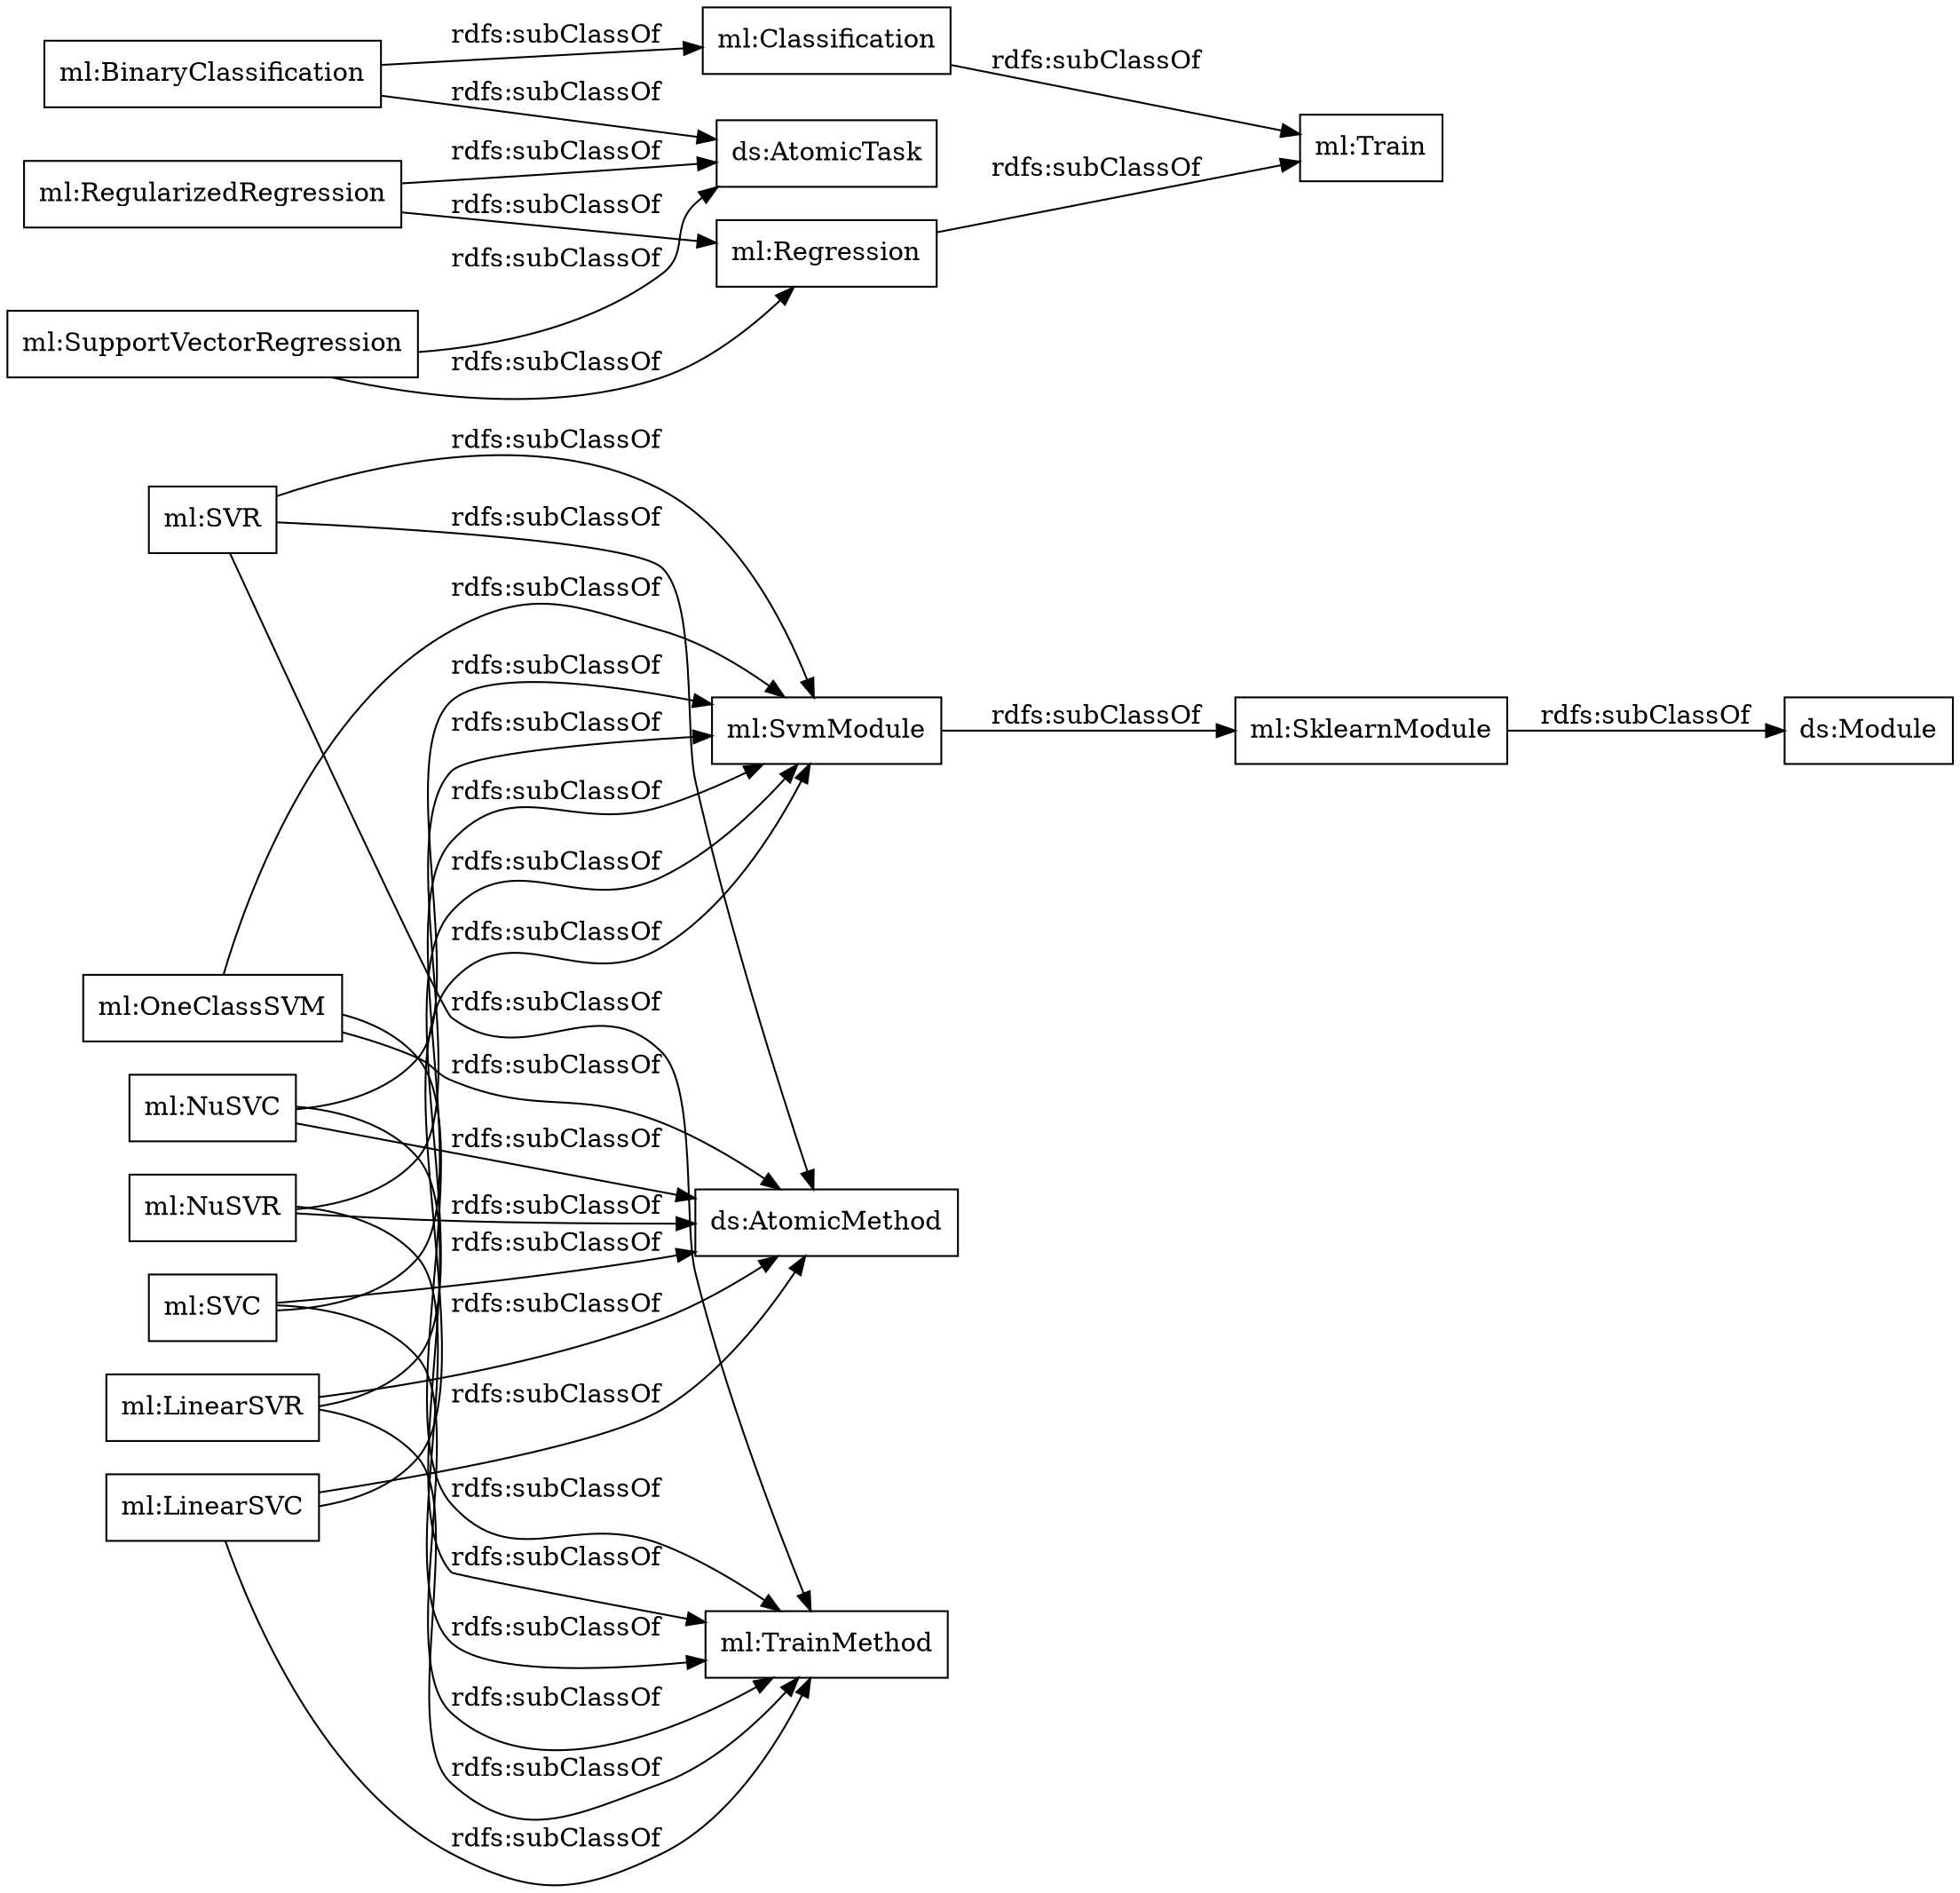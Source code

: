 digraph ar2dtool_diagram { 
rankdir=LR;
size="1000"
node [shape = rectangle, color="black"]; "ml:SVR" "ml:NuSVR" "ml:BinaryClassification" "ml:SupportVectorRegression" "ml:Classification" "ml:NuSVC" "ml:OneClassSVM" "ml:SVC" "ml:Train" "ml:SklearnModule" "ml:LinearSVR" "ml:SvmModule" "ml:Regression" "ml:LinearSVC" "ml:RegularizedRegression" ; /*classes style*/
	"ml:OneClassSVM" -> "ml:TrainMethod" [ label = "rdfs:subClassOf" ];
	"ml:OneClassSVM" -> "ml:SvmModule" [ label = "rdfs:subClassOf" ];
	"ml:OneClassSVM" -> "ds:AtomicMethod" [ label = "rdfs:subClassOf" ];
	"ml:SklearnModule" -> "ds:Module" [ label = "rdfs:subClassOf" ];
	"ml:Classification" -> "ml:Train" [ label = "rdfs:subClassOf" ];
	"ml:SVC" -> "ml:TrainMethod" [ label = "rdfs:subClassOf" ];
	"ml:SVC" -> "ml:SvmModule" [ label = "rdfs:subClassOf" ];
	"ml:SVC" -> "ds:AtomicMethod" [ label = "rdfs:subClassOf" ];
	"ml:RegularizedRegression" -> "ml:Regression" [ label = "rdfs:subClassOf" ];
	"ml:RegularizedRegression" -> "ds:AtomicTask" [ label = "rdfs:subClassOf" ];
	"ml:SVR" -> "ml:TrainMethod" [ label = "rdfs:subClassOf" ];
	"ml:SVR" -> "ml:SvmModule" [ label = "rdfs:subClassOf" ];
	"ml:SVR" -> "ds:AtomicMethod" [ label = "rdfs:subClassOf" ];
	"ml:NuSVC" -> "ml:TrainMethod" [ label = "rdfs:subClassOf" ];
	"ml:NuSVC" -> "ml:SvmModule" [ label = "rdfs:subClassOf" ];
	"ml:NuSVC" -> "ds:AtomicMethod" [ label = "rdfs:subClassOf" ];
	"ml:BinaryClassification" -> "ml:Classification" [ label = "rdfs:subClassOf" ];
	"ml:BinaryClassification" -> "ds:AtomicTask" [ label = "rdfs:subClassOf" ];
	"ml:NuSVR" -> "ml:TrainMethod" [ label = "rdfs:subClassOf" ];
	"ml:NuSVR" -> "ml:SvmModule" [ label = "rdfs:subClassOf" ];
	"ml:NuSVR" -> "ds:AtomicMethod" [ label = "rdfs:subClassOf" ];
	"ml:LinearSVC" -> "ml:TrainMethod" [ label = "rdfs:subClassOf" ];
	"ml:LinearSVC" -> "ml:SvmModule" [ label = "rdfs:subClassOf" ];
	"ml:LinearSVC" -> "ds:AtomicMethod" [ label = "rdfs:subClassOf" ];
	"ml:SupportVectorRegression" -> "ml:Regression" [ label = "rdfs:subClassOf" ];
	"ml:SupportVectorRegression" -> "ds:AtomicTask" [ label = "rdfs:subClassOf" ];
	"ml:LinearSVR" -> "ml:TrainMethod" [ label = "rdfs:subClassOf" ];
	"ml:LinearSVR" -> "ml:SvmModule" [ label = "rdfs:subClassOf" ];
	"ml:LinearSVR" -> "ds:AtomicMethod" [ label = "rdfs:subClassOf" ];
	"ml:Regression" -> "ml:Train" [ label = "rdfs:subClassOf" ];
	"ml:SvmModule" -> "ml:SklearnModule" [ label = "rdfs:subClassOf" ];

}
